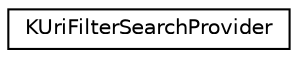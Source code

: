 digraph "Graphical Class Hierarchy"
{
  edge [fontname="Helvetica",fontsize="10",labelfontname="Helvetica",labelfontsize="10"];
  node [fontname="Helvetica",fontsize="10",shape=record];
  rankdir="LR";
  Node0 [label="KUriFilterSearchProvider",height=0.2,width=0.4,color="black", fillcolor="white", style="filled",URL="$classKUriFilterSearchProvider.html",tooltip="Class that holds information about a search provider. "];
}
